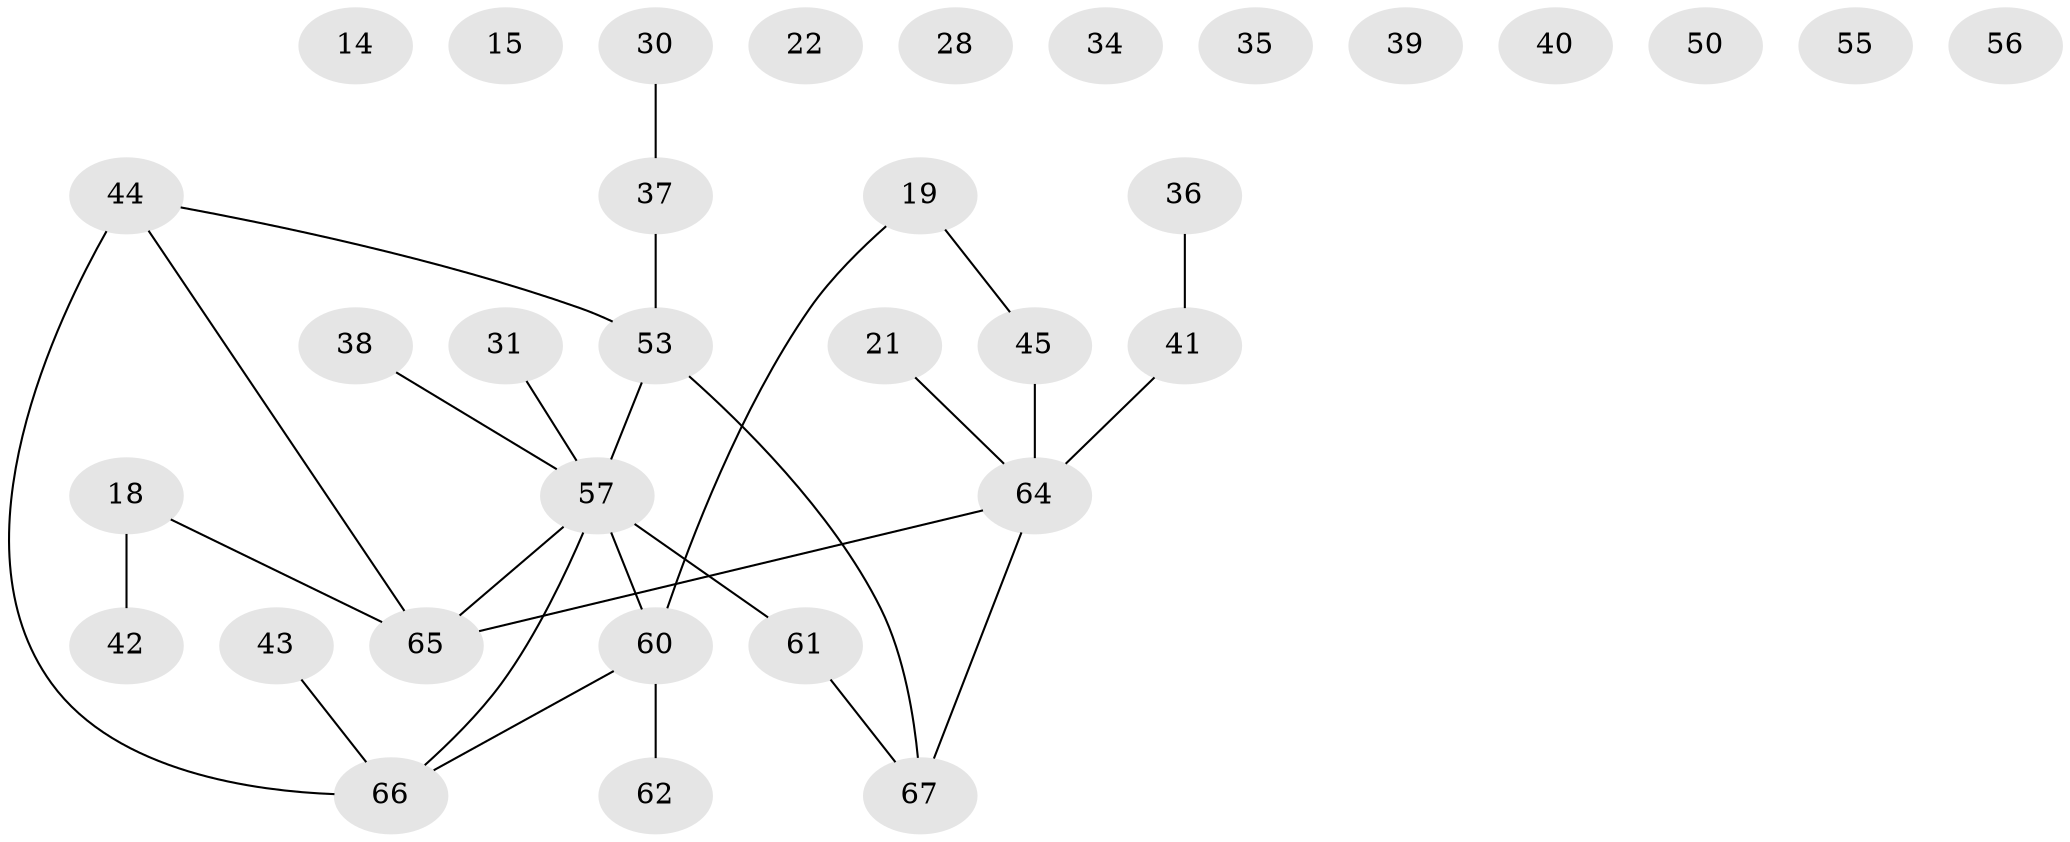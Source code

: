// original degree distribution, {2: 0.29850746268656714, 3: 0.13432835820895522, 4: 0.1044776119402985, 1: 0.23880597014925373, 0: 0.16417910447761194, 5: 0.04477611940298507, 6: 0.014925373134328358}
// Generated by graph-tools (version 1.1) at 2025/39/03/09/25 04:39:54]
// undirected, 33 vertices, 27 edges
graph export_dot {
graph [start="1"]
  node [color=gray90,style=filled];
  14;
  15;
  18 [super="+11"];
  19;
  21 [super="+3"];
  22;
  28;
  30;
  31 [super="+17"];
  34;
  35;
  36;
  37 [super="+7+24"];
  38;
  39;
  40;
  41 [super="+2"];
  42;
  43;
  44;
  45;
  50;
  53 [super="+20+33"];
  55;
  56;
  57 [super="+25+47+52"];
  60 [super="+59"];
  61;
  62;
  64 [super="+5+27+9+23"];
  65 [super="+51"];
  66 [super="+29"];
  67 [super="+12+58+54+63"];
  18 -- 42;
  18 -- 65;
  19 -- 45;
  19 -- 60;
  21 -- 64;
  30 -- 37;
  31 -- 57;
  36 -- 41;
  37 -- 53;
  38 -- 57;
  41 -- 64;
  43 -- 66;
  44 -- 66 [weight=2];
  44 -- 53;
  44 -- 65;
  45 -- 64;
  53 -- 57 [weight=2];
  53 -- 67;
  57 -- 60 [weight=2];
  57 -- 61;
  57 -- 65 [weight=2];
  57 -- 66;
  60 -- 66 [weight=2];
  60 -- 62;
  61 -- 67;
  64 -- 65;
  64 -- 67;
}
